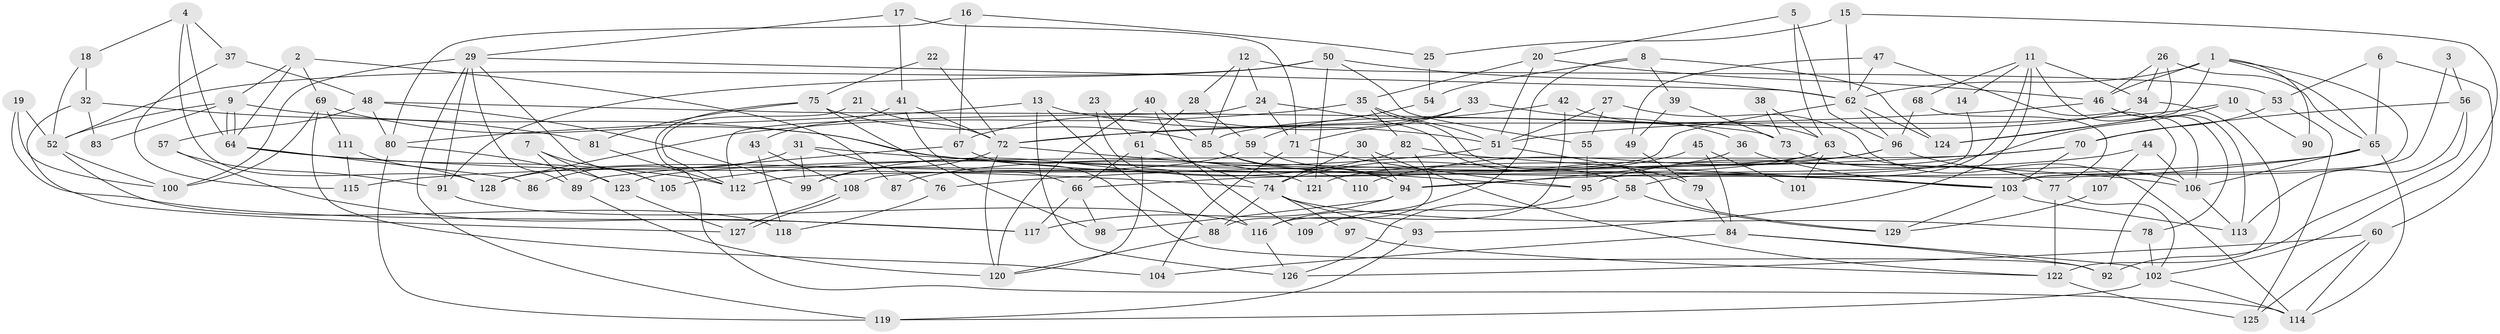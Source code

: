// coarse degree distribution, {11: 0.038461538461538464, 4: 0.11538461538461539, 5: 0.1346153846153846, 15: 0.019230769230769232, 9: 0.15384615384615385, 6: 0.1346153846153846, 3: 0.1346153846153846, 14: 0.019230769230769232, 7: 0.057692307692307696, 12: 0.038461538461538464, 8: 0.038461538461538464, 2: 0.11538461538461539}
// Generated by graph-tools (version 1.1) at 2025/50/03/04/25 22:50:50]
// undirected, 129 vertices, 258 edges
graph export_dot {
  node [color=gray90,style=filled];
  1;
  2;
  3;
  4;
  5;
  6;
  7;
  8;
  9;
  10;
  11;
  12;
  13;
  14;
  15;
  16;
  17;
  18;
  19;
  20;
  21;
  22;
  23;
  24;
  25;
  26;
  27;
  28;
  29;
  30;
  31;
  32;
  33;
  34;
  35;
  36;
  37;
  38;
  39;
  40;
  41;
  42;
  43;
  44;
  45;
  46;
  47;
  48;
  49;
  50;
  51;
  52;
  53;
  54;
  55;
  56;
  57;
  58;
  59;
  60;
  61;
  62;
  63;
  64;
  65;
  66;
  67;
  68;
  69;
  70;
  71;
  72;
  73;
  74;
  75;
  76;
  77;
  78;
  79;
  80;
  81;
  82;
  83;
  84;
  85;
  86;
  87;
  88;
  89;
  90;
  91;
  92;
  93;
  94;
  95;
  96;
  97;
  98;
  99;
  100;
  101;
  102;
  103;
  104;
  105;
  106;
  107;
  108;
  109;
  110;
  111;
  112;
  113;
  114;
  115;
  116;
  117;
  118;
  119;
  120;
  121;
  122;
  123;
  124;
  125;
  126;
  127;
  128;
  129;
  1 -- 124;
  1 -- 65;
  1 -- 46;
  1 -- 62;
  1 -- 90;
  1 -- 103;
  2 -- 64;
  2 -- 9;
  2 -- 69;
  2 -- 87;
  3 -- 56;
  3 -- 103;
  4 -- 37;
  4 -- 64;
  4 -- 18;
  4 -- 128;
  5 -- 20;
  5 -- 96;
  5 -- 63;
  6 -- 65;
  6 -- 60;
  6 -- 53;
  7 -- 123;
  7 -- 89;
  7 -- 105;
  8 -- 124;
  8 -- 116;
  8 -- 39;
  8 -- 54;
  9 -- 106;
  9 -- 64;
  9 -- 64;
  9 -- 52;
  9 -- 83;
  10 -- 95;
  10 -- 51;
  10 -- 90;
  11 -- 34;
  11 -- 106;
  11 -- 14;
  11 -- 58;
  11 -- 68;
  11 -- 93;
  12 -- 85;
  12 -- 53;
  12 -- 24;
  12 -- 28;
  13 -- 80;
  13 -- 88;
  13 -- 51;
  13 -- 126;
  14 -- 95;
  15 -- 102;
  15 -- 62;
  15 -- 25;
  16 -- 67;
  16 -- 25;
  16 -- 80;
  17 -- 29;
  17 -- 41;
  17 -- 71;
  18 -- 52;
  18 -- 32;
  19 -- 100;
  19 -- 52;
  19 -- 117;
  20 -- 46;
  20 -- 35;
  20 -- 51;
  21 -- 72;
  21 -- 112;
  22 -- 72;
  22 -- 75;
  23 -- 116;
  23 -- 61;
  24 -- 112;
  24 -- 58;
  24 -- 71;
  25 -- 54;
  26 -- 34;
  26 -- 46;
  26 -- 65;
  26 -- 124;
  27 -- 114;
  27 -- 51;
  27 -- 55;
  28 -- 59;
  28 -- 61;
  29 -- 62;
  29 -- 105;
  29 -- 89;
  29 -- 91;
  29 -- 100;
  29 -- 119;
  30 -- 94;
  30 -- 74;
  30 -- 122;
  31 -- 103;
  31 -- 99;
  31 -- 76;
  31 -- 86;
  32 -- 127;
  32 -- 81;
  32 -- 83;
  33 -- 71;
  33 -- 36;
  33 -- 67;
  34 -- 122;
  34 -- 85;
  35 -- 129;
  35 -- 51;
  35 -- 82;
  35 -- 128;
  36 -- 94;
  36 -- 103;
  37 -- 115;
  37 -- 48;
  38 -- 73;
  38 -- 63;
  39 -- 73;
  39 -- 49;
  40 -- 120;
  40 -- 85;
  40 -- 109;
  41 -- 72;
  41 -- 66;
  41 -- 43;
  42 -- 116;
  42 -- 72;
  42 -- 63;
  43 -- 108;
  43 -- 118;
  44 -- 106;
  44 -- 66;
  44 -- 107;
  45 -- 74;
  45 -- 84;
  45 -- 101;
  46 -- 113;
  46 -- 72;
  46 -- 78;
  47 -- 49;
  47 -- 62;
  47 -- 92;
  48 -- 80;
  48 -- 99;
  48 -- 57;
  48 -- 73;
  49 -- 79;
  50 -- 121;
  50 -- 52;
  50 -- 55;
  50 -- 62;
  50 -- 91;
  51 -- 79;
  51 -- 105;
  52 -- 118;
  52 -- 100;
  53 -- 70;
  53 -- 125;
  54 -- 59;
  55 -- 95;
  56 -- 92;
  56 -- 113;
  56 -- 70;
  57 -- 91;
  57 -- 117;
  58 -- 126;
  58 -- 129;
  59 -- 94;
  59 -- 128;
  60 -- 114;
  60 -- 126;
  60 -- 125;
  61 -- 74;
  61 -- 66;
  61 -- 120;
  62 -- 96;
  62 -- 108;
  62 -- 124;
  63 -- 77;
  63 -- 87;
  63 -- 101;
  63 -- 112;
  64 -- 74;
  64 -- 86;
  64 -- 112;
  65 -- 114;
  65 -- 94;
  65 -- 106;
  65 -- 115;
  66 -- 117;
  66 -- 98;
  67 -- 89;
  67 -- 92;
  68 -- 77;
  68 -- 96;
  69 -- 100;
  69 -- 104;
  69 -- 111;
  69 -- 121;
  70 -- 103;
  70 -- 76;
  70 -- 123;
  71 -- 95;
  71 -- 104;
  72 -- 95;
  72 -- 99;
  72 -- 120;
  73 -- 77;
  74 -- 78;
  74 -- 93;
  74 -- 88;
  74 -- 97;
  75 -- 81;
  75 -- 98;
  75 -- 85;
  75 -- 114;
  76 -- 118;
  77 -- 122;
  77 -- 102;
  78 -- 102;
  79 -- 84;
  80 -- 119;
  80 -- 123;
  81 -- 112;
  82 -- 88;
  82 -- 99;
  82 -- 103;
  84 -- 92;
  84 -- 104;
  84 -- 102;
  85 -- 94;
  85 -- 110;
  88 -- 120;
  89 -- 120;
  91 -- 116;
  93 -- 119;
  94 -- 117;
  94 -- 98;
  95 -- 109;
  96 -- 106;
  96 -- 110;
  96 -- 121;
  97 -- 122;
  102 -- 114;
  102 -- 119;
  103 -- 113;
  103 -- 129;
  106 -- 113;
  107 -- 129;
  108 -- 127;
  108 -- 127;
  111 -- 128;
  111 -- 115;
  116 -- 126;
  122 -- 125;
  123 -- 127;
}
